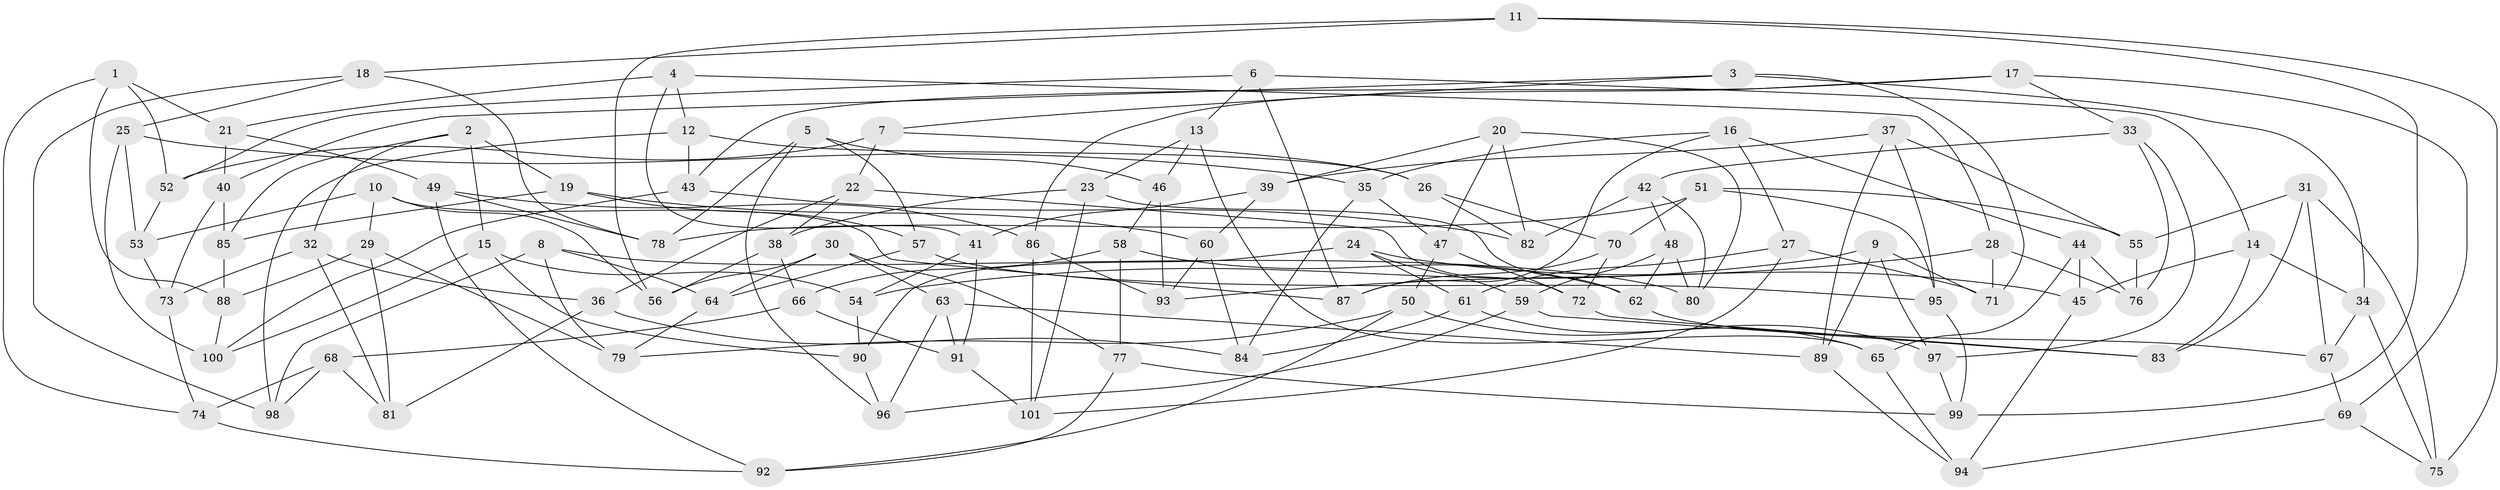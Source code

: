// coarse degree distribution, {7: 0.0975609756097561, 9: 0.0975609756097561, 12: 0.024390243902439025, 4: 0.4146341463414634, 6: 0.04878048780487805, 10: 0.0975609756097561, 8: 0.07317073170731707, 5: 0.04878048780487805, 3: 0.0975609756097561}
// Generated by graph-tools (version 1.1) at 2025/53/03/04/25 22:53:40]
// undirected, 101 vertices, 202 edges
graph export_dot {
  node [color=gray90,style=filled];
  1;
  2;
  3;
  4;
  5;
  6;
  7;
  8;
  9;
  10;
  11;
  12;
  13;
  14;
  15;
  16;
  17;
  18;
  19;
  20;
  21;
  22;
  23;
  24;
  25;
  26;
  27;
  28;
  29;
  30;
  31;
  32;
  33;
  34;
  35;
  36;
  37;
  38;
  39;
  40;
  41;
  42;
  43;
  44;
  45;
  46;
  47;
  48;
  49;
  50;
  51;
  52;
  53;
  54;
  55;
  56;
  57;
  58;
  59;
  60;
  61;
  62;
  63;
  64;
  65;
  66;
  67;
  68;
  69;
  70;
  71;
  72;
  73;
  74;
  75;
  76;
  77;
  78;
  79;
  80;
  81;
  82;
  83;
  84;
  85;
  86;
  87;
  88;
  89;
  90;
  91;
  92;
  93;
  94;
  95;
  96;
  97;
  98;
  99;
  100;
  101;
  1 -- 74;
  1 -- 88;
  1 -- 21;
  1 -- 52;
  2 -- 85;
  2 -- 32;
  2 -- 19;
  2 -- 15;
  3 -- 34;
  3 -- 7;
  3 -- 40;
  3 -- 71;
  4 -- 21;
  4 -- 41;
  4 -- 12;
  4 -- 28;
  5 -- 46;
  5 -- 96;
  5 -- 57;
  5 -- 78;
  6 -- 13;
  6 -- 87;
  6 -- 52;
  6 -- 14;
  7 -- 52;
  7 -- 26;
  7 -- 22;
  8 -- 79;
  8 -- 64;
  8 -- 98;
  8 -- 80;
  9 -- 97;
  9 -- 89;
  9 -- 71;
  9 -- 54;
  10 -- 29;
  10 -- 87;
  10 -- 56;
  10 -- 53;
  11 -- 18;
  11 -- 56;
  11 -- 99;
  11 -- 75;
  12 -- 98;
  12 -- 26;
  12 -- 43;
  13 -- 46;
  13 -- 65;
  13 -- 23;
  14 -- 34;
  14 -- 45;
  14 -- 83;
  15 -- 100;
  15 -- 54;
  15 -- 90;
  16 -- 35;
  16 -- 87;
  16 -- 27;
  16 -- 44;
  17 -- 86;
  17 -- 43;
  17 -- 69;
  17 -- 33;
  18 -- 25;
  18 -- 98;
  18 -- 78;
  19 -- 60;
  19 -- 85;
  19 -- 57;
  20 -- 47;
  20 -- 80;
  20 -- 82;
  20 -- 39;
  21 -- 49;
  21 -- 40;
  22 -- 36;
  22 -- 38;
  22 -- 72;
  23 -- 62;
  23 -- 101;
  23 -- 38;
  24 -- 59;
  24 -- 45;
  24 -- 61;
  24 -- 90;
  25 -- 100;
  25 -- 35;
  25 -- 53;
  26 -- 70;
  26 -- 82;
  27 -- 71;
  27 -- 61;
  27 -- 101;
  28 -- 71;
  28 -- 76;
  28 -- 93;
  29 -- 88;
  29 -- 79;
  29 -- 81;
  30 -- 77;
  30 -- 63;
  30 -- 56;
  30 -- 64;
  31 -- 67;
  31 -- 75;
  31 -- 55;
  31 -- 83;
  32 -- 73;
  32 -- 81;
  32 -- 36;
  33 -- 97;
  33 -- 42;
  33 -- 76;
  34 -- 67;
  34 -- 75;
  35 -- 47;
  35 -- 84;
  36 -- 81;
  36 -- 84;
  37 -- 55;
  37 -- 89;
  37 -- 39;
  37 -- 95;
  38 -- 56;
  38 -- 66;
  39 -- 60;
  39 -- 41;
  40 -- 73;
  40 -- 85;
  41 -- 91;
  41 -- 54;
  42 -- 48;
  42 -- 80;
  42 -- 82;
  43 -- 100;
  43 -- 82;
  44 -- 45;
  44 -- 76;
  44 -- 65;
  45 -- 94;
  46 -- 58;
  46 -- 93;
  47 -- 50;
  47 -- 72;
  48 -- 62;
  48 -- 59;
  48 -- 80;
  49 -- 86;
  49 -- 92;
  49 -- 78;
  50 -- 79;
  50 -- 92;
  50 -- 97;
  51 -- 55;
  51 -- 78;
  51 -- 70;
  51 -- 95;
  52 -- 53;
  53 -- 73;
  54 -- 90;
  55 -- 76;
  57 -- 95;
  57 -- 64;
  58 -- 62;
  58 -- 66;
  58 -- 77;
  59 -- 83;
  59 -- 96;
  60 -- 84;
  60 -- 93;
  61 -- 65;
  61 -- 84;
  62 -- 67;
  63 -- 89;
  63 -- 91;
  63 -- 96;
  64 -- 79;
  65 -- 94;
  66 -- 91;
  66 -- 68;
  67 -- 69;
  68 -- 81;
  68 -- 98;
  68 -- 74;
  69 -- 75;
  69 -- 94;
  70 -- 87;
  70 -- 72;
  72 -- 83;
  73 -- 74;
  74 -- 92;
  77 -- 99;
  77 -- 92;
  85 -- 88;
  86 -- 93;
  86 -- 101;
  88 -- 100;
  89 -- 94;
  90 -- 96;
  91 -- 101;
  95 -- 99;
  97 -- 99;
}
